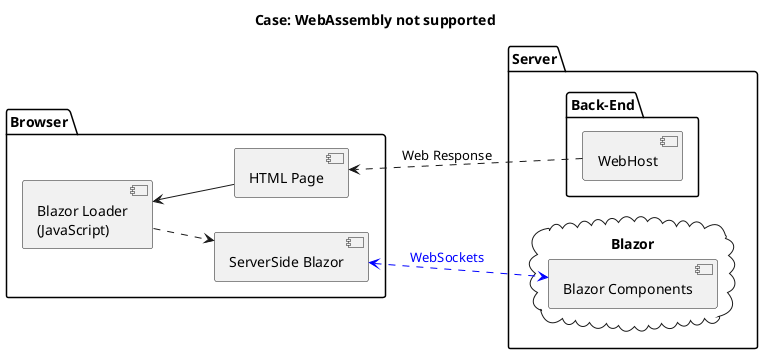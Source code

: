 @startuml

title Case: WebAssembly not supported

skinparam componentStyle uml2
left to right direction

package "Server" {

    cloud "Blazor" {
        component "Blazor Components" as BlazorComponents
    }

    package "Back-End" as BackEnd {
        component "WebHost" as Host
    }

}

package "Browser" {
    component "HTML Page" as Html
    component "Blazor Loader\n(JavaScript)" as Loader
    component "ServerSide Blazor" as BlazorServer
}

Host .> Html : Web Response
Loader <-- Html

Loader ..> BlazorServer
BlazorServer <.[#blue].> BlazorComponents : <color blue>WebSockets</color>

@enduml
